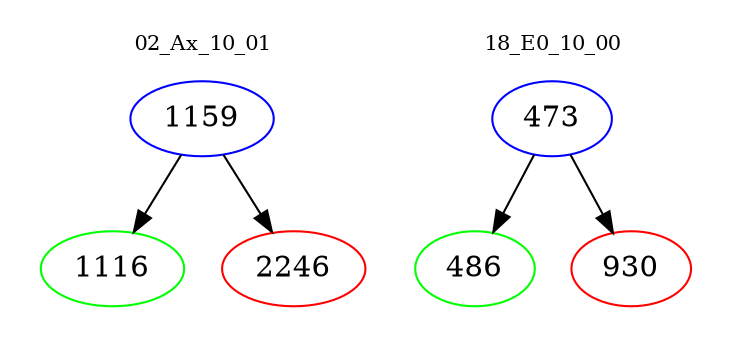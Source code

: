 digraph{
subgraph cluster_0 {
color = white
label = "02_Ax_10_01";
fontsize=10;
T0_1159 [label="1159", color="blue"]
T0_1159 -> T0_1116 [color="black"]
T0_1116 [label="1116", color="green"]
T0_1159 -> T0_2246 [color="black"]
T0_2246 [label="2246", color="red"]
}
subgraph cluster_1 {
color = white
label = "18_E0_10_00";
fontsize=10;
T1_473 [label="473", color="blue"]
T1_473 -> T1_486 [color="black"]
T1_486 [label="486", color="green"]
T1_473 -> T1_930 [color="black"]
T1_930 [label="930", color="red"]
}
}
